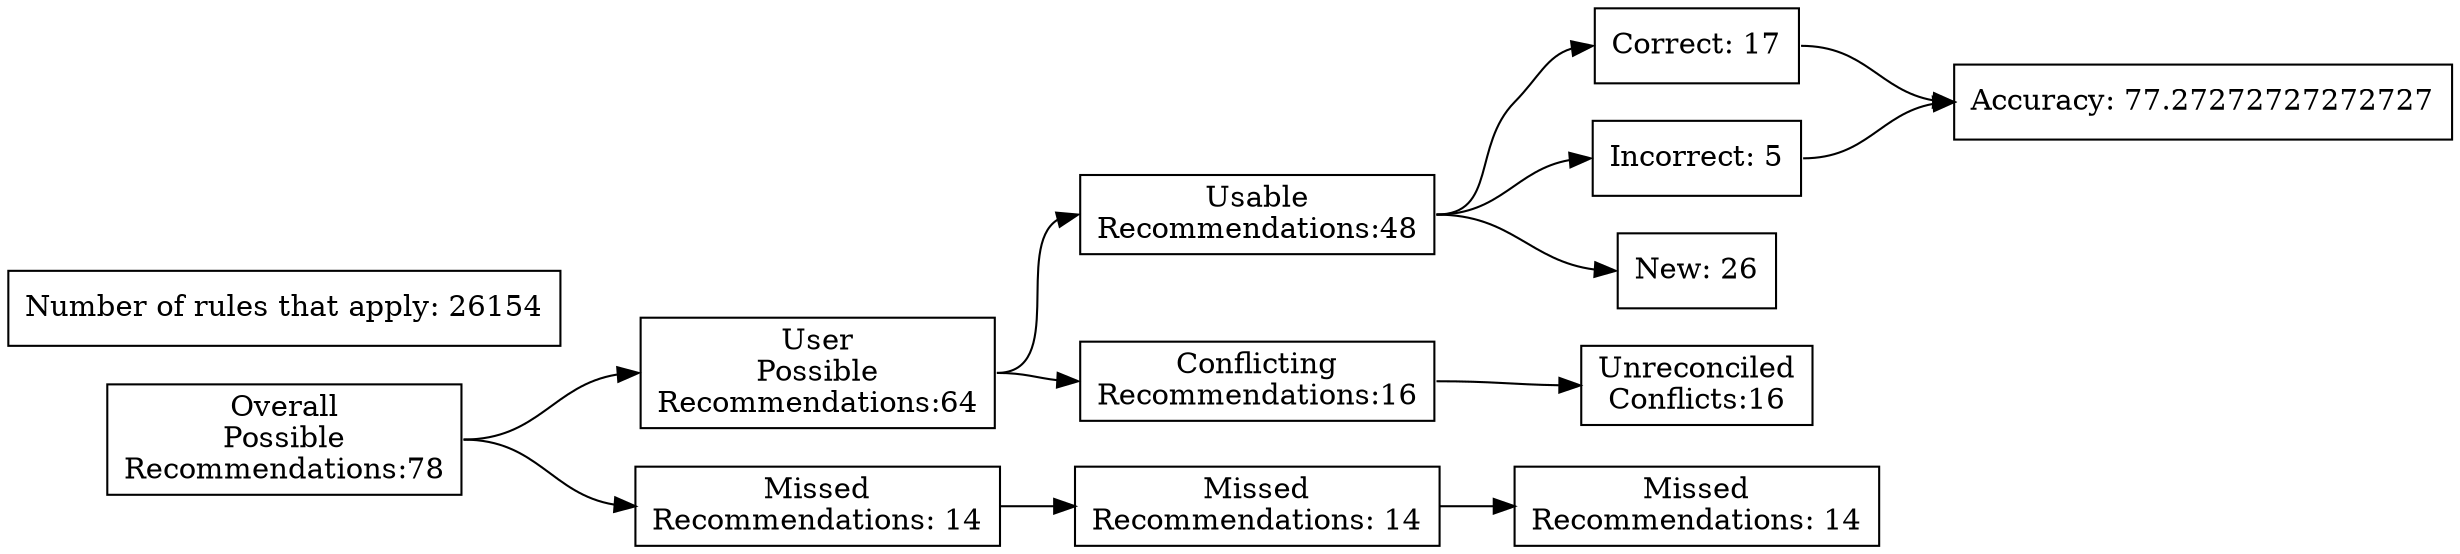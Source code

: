 digraph {
	graph [rankdir=LR]
	node [pos=r shape=box]
	edge [headport=w tailport=e]
		A [label="Overall
Possible
Recommendations:78"]
		B [label="User
Possible
Recommendations:64"]
		C [label="Missed
Recommendations: 14"]
		D [label="Usable
Recommendations:48"]
		E [label="Conflicting
Recommendations:16"]
		J [label="Missed
Recommendations: 14"]
		M [label="Unreconciled
Conflicts:16"]
		F [label="Correct: 17"]
		G [label="Incorrect: 5"]
		H [label="New: 26"]
		K [label="Missed
Recommendations: 14"]
		I [label="Accuracy: 77.27272727272727"]
		l [label="Number of rules that apply: 26154"]
			A -> B
			A -> C
			B -> D
			B -> E
			D -> F
			D -> G
			D -> H
			F -> I
			G -> I
			C -> J
			J -> K
			E -> M
}